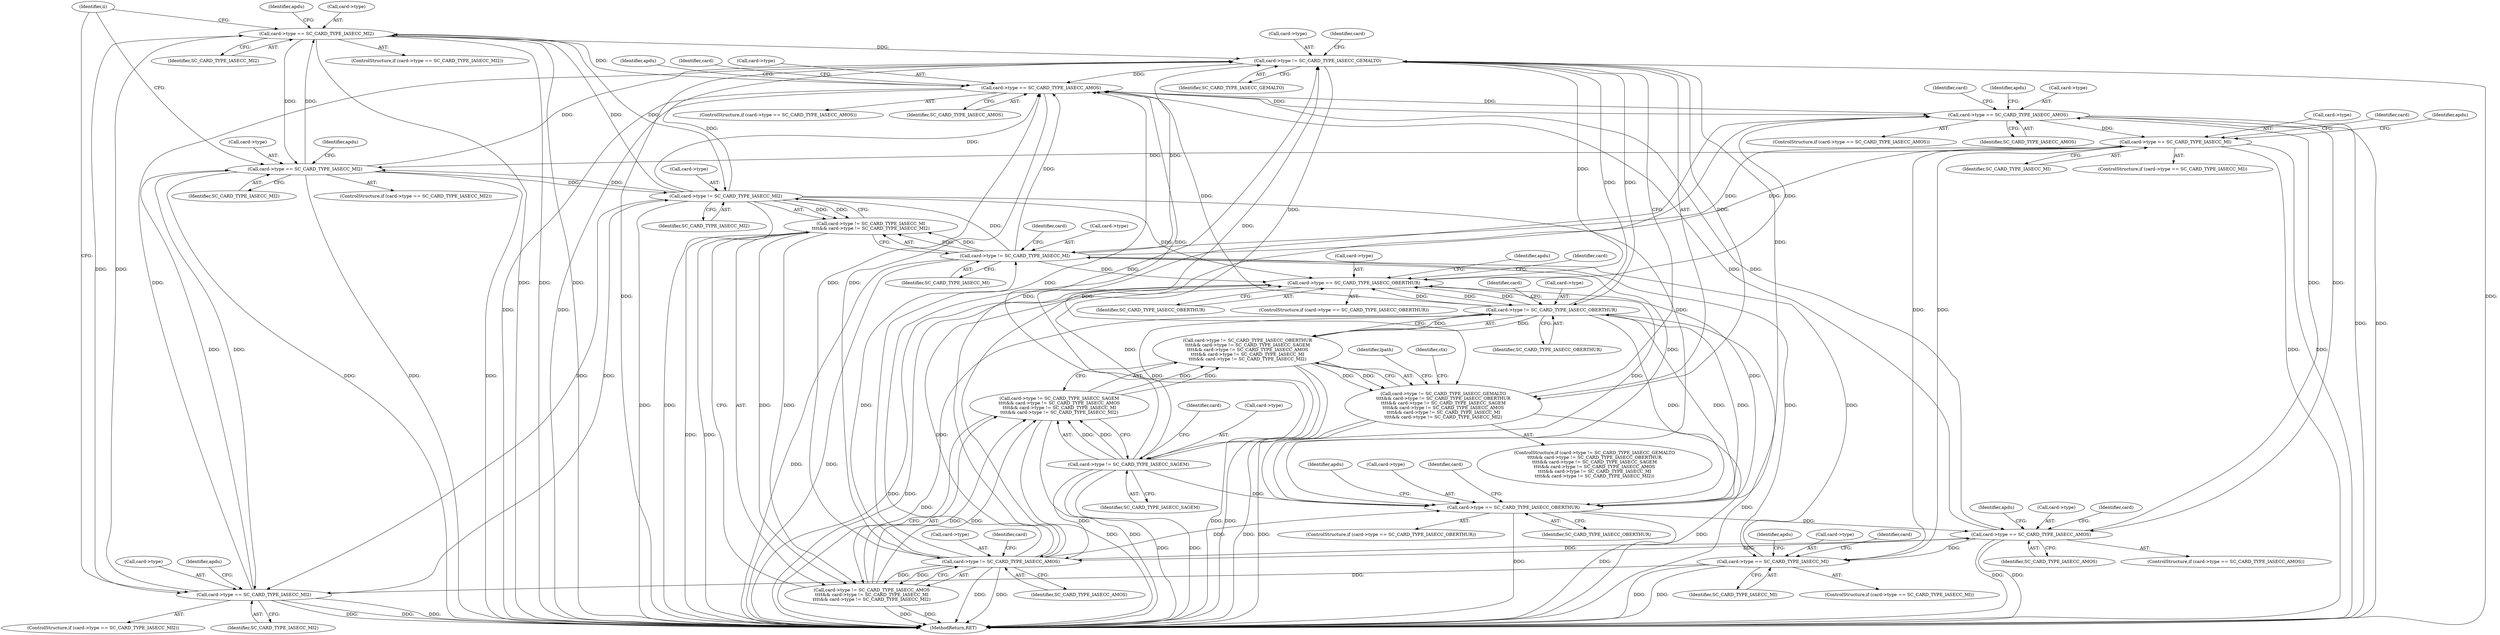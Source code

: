digraph "0_OpenSC_03628449b75a93787eb2359412a3980365dda49b#diff-f8c0128e14031ed9307d47f10f601b54@pointer" {
"1000735" [label="(Call,card->type == SC_CARD_TYPE_IASECC_MI2)"];
"1000724" [label="(Call,card->type == SC_CARD_TYPE_IASECC_AMOS)"];
"1000532" [label="(Call,card->type != SC_CARD_TYPE_IASECC_GEMALTO)"];
"1000622" [label="(Call,card->type == SC_CARD_TYPE_IASECC_MI2)"];
"1000611" [label="(Call,card->type == SC_CARD_TYPE_IASECC_MI)"];
"1000600" [label="(Call,card->type == SC_CARD_TYPE_IASECC_AMOS)"];
"1000583" [label="(Call,card->type == SC_CARD_TYPE_IASECC_OBERTHUR)"];
"1000561" [label="(Call,card->type != SC_CARD_TYPE_IASECC_MI2)"];
"1000556" [label="(Call,card->type != SC_CARD_TYPE_IASECC_MI)"];
"1000550" [label="(Call,card->type != SC_CARD_TYPE_IASECC_AMOS)"];
"1000544" [label="(Call,card->type != SC_CARD_TYPE_IASECC_SAGEM)"];
"1000538" [label="(Call,card->type != SC_CARD_TYPE_IASECC_OBERTHUR)"];
"1000646" [label="(Call,card->type == SC_CARD_TYPE_IASECC_OBERTHUR)"];
"1000657" [label="(Call,card->type == SC_CARD_TYPE_IASECC_AMOS)"];
"1000668" [label="(Call,card->type == SC_CARD_TYPE_IASECC_MI)"];
"1000679" [label="(Call,card->type == SC_CARD_TYPE_IASECC_MI2)"];
"1000735" [label="(Call,card->type == SC_CARD_TYPE_IASECC_MI2)"];
"1000531" [label="(Call,card->type != SC_CARD_TYPE_IASECC_GEMALTO\n\t\t\t\t&& card->type != SC_CARD_TYPE_IASECC_OBERTHUR\n\t\t\t\t&& card->type != SC_CARD_TYPE_IASECC_SAGEM\n\t\t\t\t&& card->type != SC_CARD_TYPE_IASECC_AMOS\n\t\t\t\t&& card->type != SC_CARD_TYPE_IASECC_MI\n\t\t\t\t&& card->type != SC_CARD_TYPE_IASECC_MI2)"];
"1000537" [label="(Call,card->type != SC_CARD_TYPE_IASECC_OBERTHUR\n\t\t\t\t&& card->type != SC_CARD_TYPE_IASECC_SAGEM\n\t\t\t\t&& card->type != SC_CARD_TYPE_IASECC_AMOS\n\t\t\t\t&& card->type != SC_CARD_TYPE_IASECC_MI\n\t\t\t\t&& card->type != SC_CARD_TYPE_IASECC_MI2)"];
"1000543" [label="(Call,card->type != SC_CARD_TYPE_IASECC_SAGEM\n\t\t\t\t&& card->type != SC_CARD_TYPE_IASECC_AMOS\n\t\t\t\t&& card->type != SC_CARD_TYPE_IASECC_MI\n\t\t\t\t&& card->type != SC_CARD_TYPE_IASECC_MI2)"];
"1000549" [label="(Call,card->type != SC_CARD_TYPE_IASECC_AMOS\n\t\t\t\t&& card->type != SC_CARD_TYPE_IASECC_MI\n\t\t\t\t&& card->type != SC_CARD_TYPE_IASECC_MI2)"];
"1000555" [label="(Call,card->type != SC_CARD_TYPE_IASECC_MI\n\t\t\t\t&& card->type != SC_CARD_TYPE_IASECC_MI2)"];
"1000679" [label="(Call,card->type == SC_CARD_TYPE_IASECC_MI2)"];
"1000539" [label="(Call,card->type)"];
"1000567" [label="(Identifier,ctx)"];
"1000604" [label="(Identifier,SC_CARD_TYPE_IASECC_AMOS)"];
"1000668" [label="(Call,card->type == SC_CARD_TYPE_IASECC_MI)"];
"1000599" [label="(ControlStructure,if (card->type == SC_CARD_TYPE_IASECC_AMOS))"];
"1000736" [label="(Call,card->type)"];
"1000657" [label="(Call,card->type == SC_CARD_TYPE_IASECC_AMOS)"];
"1000659" [label="(Identifier,card)"];
"1000661" [label="(Identifier,SC_CARD_TYPE_IASECC_AMOS)"];
"1000664" [label="(Identifier,apdu)"];
"1000734" [label="(ControlStructure,if (card->type == SC_CARD_TYPE_IASECC_MI2))"];
"1000546" [label="(Identifier,card)"];
"1000739" [label="(Identifier,SC_CARD_TYPE_IASECC_MI2)"];
"1000759" [label="(Identifier,ii)"];
"1000602" [label="(Identifier,card)"];
"1000551" [label="(Call,card->type)"];
"1000560" [label="(Identifier,SC_CARD_TYPE_IASECC_MI)"];
"1000540" [label="(Identifier,card)"];
"1000554" [label="(Identifier,SC_CARD_TYPE_IASECC_AMOS)"];
"1000565" [label="(Identifier,SC_CARD_TYPE_IASECC_MI2)"];
"1000563" [label="(Identifier,card)"];
"1000683" [label="(Identifier,SC_CARD_TYPE_IASECC_MI2)"];
"1000612" [label="(Call,card->type)"];
"1000658" [label="(Call,card->type)"];
"1000624" [label="(Identifier,card)"];
"1000680" [label="(Call,card->type)"];
"1000646" [label="(Call,card->type == SC_CARD_TYPE_IASECC_OBERTHUR)"];
"1000675" [label="(Identifier,apdu)"];
"1000536" [label="(Identifier,SC_CARD_TYPE_IASECC_GEMALTO)"];
"1000537" [label="(Call,card->type != SC_CARD_TYPE_IASECC_OBERTHUR\n\t\t\t\t&& card->type != SC_CARD_TYPE_IASECC_SAGEM\n\t\t\t\t&& card->type != SC_CARD_TYPE_IASECC_AMOS\n\t\t\t\t&& card->type != SC_CARD_TYPE_IASECC_MI\n\t\t\t\t&& card->type != SC_CARD_TYPE_IASECC_MI2)"];
"1000557" [label="(Call,card->type)"];
"1000626" [label="(Identifier,SC_CARD_TYPE_IASECC_MI2)"];
"1000629" [label="(Identifier,apdu)"];
"1000670" [label="(Identifier,card)"];
"1000533" [label="(Call,card->type)"];
"1000724" [label="(Call,card->type == SC_CARD_TYPE_IASECC_AMOS)"];
"1000584" [label="(Call,card->type)"];
"1000532" [label="(Call,card->type != SC_CARD_TYPE_IASECC_GEMALTO)"];
"1000591" [label="(Identifier,apdu)"];
"1000731" [label="(Identifier,apdu)"];
"1000573" [label="(Identifier,lpath)"];
"1000530" [label="(ControlStructure,if (card->type != SC_CARD_TYPE_IASECC_GEMALTO\n\t\t\t\t&& card->type != SC_CARD_TYPE_IASECC_OBERTHUR\n\t\t\t\t&& card->type != SC_CARD_TYPE_IASECC_SAGEM\n\t\t\t\t&& card->type != SC_CARD_TYPE_IASECC_AMOS\n\t\t\t\t&& card->type != SC_CARD_TYPE_IASECC_MI\n\t\t\t\t&& card->type != SC_CARD_TYPE_IASECC_MI2))"];
"1000562" [label="(Call,card->type)"];
"1000723" [label="(ControlStructure,if (card->type == SC_CARD_TYPE_IASECC_AMOS))"];
"1000650" [label="(Identifier,SC_CARD_TYPE_IASECC_OBERTHUR)"];
"1000548" [label="(Identifier,SC_CARD_TYPE_IASECC_SAGEM)"];
"1000686" [label="(Identifier,apdu)"];
"1000561" [label="(Call,card->type != SC_CARD_TYPE_IASECC_MI2)"];
"1000555" [label="(Call,card->type != SC_CARD_TYPE_IASECC_MI\n\t\t\t\t&& card->type != SC_CARD_TYPE_IASECC_MI2)"];
"1000615" [label="(Identifier,SC_CARD_TYPE_IASECC_MI)"];
"1000542" [label="(Identifier,SC_CARD_TYPE_IASECC_OBERTHUR)"];
"1000543" [label="(Call,card->type != SC_CARD_TYPE_IASECC_SAGEM\n\t\t\t\t&& card->type != SC_CARD_TYPE_IASECC_AMOS\n\t\t\t\t&& card->type != SC_CARD_TYPE_IASECC_MI\n\t\t\t\t&& card->type != SC_CARD_TYPE_IASECC_MI2)"];
"1000549" [label="(Call,card->type != SC_CARD_TYPE_IASECC_AMOS\n\t\t\t\t&& card->type != SC_CARD_TYPE_IASECC_MI\n\t\t\t\t&& card->type != SC_CARD_TYPE_IASECC_MI2)"];
"1000672" [label="(Identifier,SC_CARD_TYPE_IASECC_MI)"];
"1000601" [label="(Call,card->type)"];
"1000531" [label="(Call,card->type != SC_CARD_TYPE_IASECC_GEMALTO\n\t\t\t\t&& card->type != SC_CARD_TYPE_IASECC_OBERTHUR\n\t\t\t\t&& card->type != SC_CARD_TYPE_IASECC_SAGEM\n\t\t\t\t&& card->type != SC_CARD_TYPE_IASECC_AMOS\n\t\t\t\t&& card->type != SC_CARD_TYPE_IASECC_MI\n\t\t\t\t&& card->type != SC_CARD_TYPE_IASECC_MI2)"];
"1000737" [label="(Identifier,card)"];
"1000735" [label="(Call,card->type == SC_CARD_TYPE_IASECC_MI2)"];
"1000622" [label="(Call,card->type == SC_CARD_TYPE_IASECC_MI2)"];
"1000669" [label="(Call,card->type)"];
"1000618" [label="(Identifier,apdu)"];
"1000725" [label="(Call,card->type)"];
"1000552" [label="(Identifier,card)"];
"1000544" [label="(Call,card->type != SC_CARD_TYPE_IASECC_SAGEM)"];
"1000538" [label="(Call,card->type != SC_CARD_TYPE_IASECC_OBERTHUR)"];
"1000621" [label="(ControlStructure,if (card->type == SC_CARD_TYPE_IASECC_MI2))"];
"1000728" [label="(Identifier,SC_CARD_TYPE_IASECC_AMOS)"];
"1000558" [label="(Identifier,card)"];
"1000610" [label="(ControlStructure,if (card->type == SC_CARD_TYPE_IASECC_MI))"];
"1000667" [label="(ControlStructure,if (card->type == SC_CARD_TYPE_IASECC_MI))"];
"1000550" [label="(Call,card->type != SC_CARD_TYPE_IASECC_AMOS)"];
"1000611" [label="(Call,card->type == SC_CARD_TYPE_IASECC_MI)"];
"1000742" [label="(Identifier,apdu)"];
"1000587" [label="(Identifier,SC_CARD_TYPE_IASECC_OBERTHUR)"];
"1000656" [label="(ControlStructure,if (card->type == SC_CARD_TYPE_IASECC_AMOS))"];
"1000600" [label="(Call,card->type == SC_CARD_TYPE_IASECC_AMOS)"];
"1000645" [label="(ControlStructure,if (card->type == SC_CARD_TYPE_IASECC_OBERTHUR))"];
"1000653" [label="(Identifier,apdu)"];
"1000681" [label="(Identifier,card)"];
"1000613" [label="(Identifier,card)"];
"1001130" [label="(MethodReturn,RET)"];
"1000623" [label="(Call,card->type)"];
"1000607" [label="(Identifier,apdu)"];
"1000545" [label="(Call,card->type)"];
"1000678" [label="(ControlStructure,if (card->type == SC_CARD_TYPE_IASECC_MI2))"];
"1000583" [label="(Call,card->type == SC_CARD_TYPE_IASECC_OBERTHUR)"];
"1000647" [label="(Call,card->type)"];
"1000556" [label="(Call,card->type != SC_CARD_TYPE_IASECC_MI)"];
"1000582" [label="(ControlStructure,if (card->type == SC_CARD_TYPE_IASECC_OBERTHUR))"];
"1000735" -> "1000734"  [label="AST: "];
"1000735" -> "1000739"  [label="CFG: "];
"1000736" -> "1000735"  [label="AST: "];
"1000739" -> "1000735"  [label="AST: "];
"1000742" -> "1000735"  [label="CFG: "];
"1000759" -> "1000735"  [label="CFG: "];
"1000735" -> "1001130"  [label="DDG: "];
"1000735" -> "1001130"  [label="DDG: "];
"1000735" -> "1001130"  [label="DDG: "];
"1000735" -> "1000532"  [label="DDG: "];
"1000735" -> "1000561"  [label="DDG: "];
"1000735" -> "1000622"  [label="DDG: "];
"1000735" -> "1000679"  [label="DDG: "];
"1000724" -> "1000735"  [label="DDG: "];
"1000622" -> "1000735"  [label="DDG: "];
"1000679" -> "1000735"  [label="DDG: "];
"1000561" -> "1000735"  [label="DDG: "];
"1000724" -> "1000723"  [label="AST: "];
"1000724" -> "1000728"  [label="CFG: "];
"1000725" -> "1000724"  [label="AST: "];
"1000728" -> "1000724"  [label="AST: "];
"1000731" -> "1000724"  [label="CFG: "];
"1000737" -> "1000724"  [label="CFG: "];
"1000724" -> "1001130"  [label="DDG: "];
"1000724" -> "1001130"  [label="DDG: "];
"1000724" -> "1000550"  [label="DDG: "];
"1000724" -> "1000600"  [label="DDG: "];
"1000724" -> "1000657"  [label="DDG: "];
"1000532" -> "1000724"  [label="DDG: "];
"1000561" -> "1000724"  [label="DDG: "];
"1000556" -> "1000724"  [label="DDG: "];
"1000550" -> "1000724"  [label="DDG: "];
"1000550" -> "1000724"  [label="DDG: "];
"1000544" -> "1000724"  [label="DDG: "];
"1000538" -> "1000724"  [label="DDG: "];
"1000657" -> "1000724"  [label="DDG: "];
"1000600" -> "1000724"  [label="DDG: "];
"1000532" -> "1000531"  [label="AST: "];
"1000532" -> "1000536"  [label="CFG: "];
"1000533" -> "1000532"  [label="AST: "];
"1000536" -> "1000532"  [label="AST: "];
"1000540" -> "1000532"  [label="CFG: "];
"1000531" -> "1000532"  [label="CFG: "];
"1000532" -> "1001130"  [label="DDG: "];
"1000532" -> "1001130"  [label="DDG: "];
"1000532" -> "1000531"  [label="DDG: "];
"1000532" -> "1000531"  [label="DDG: "];
"1000622" -> "1000532"  [label="DDG: "];
"1000561" -> "1000532"  [label="DDG: "];
"1000550" -> "1000532"  [label="DDG: "];
"1000544" -> "1000532"  [label="DDG: "];
"1000538" -> "1000532"  [label="DDG: "];
"1000679" -> "1000532"  [label="DDG: "];
"1000556" -> "1000532"  [label="DDG: "];
"1000532" -> "1000538"  [label="DDG: "];
"1000532" -> "1000583"  [label="DDG: "];
"1000532" -> "1000646"  [label="DDG: "];
"1000622" -> "1000621"  [label="AST: "];
"1000622" -> "1000626"  [label="CFG: "];
"1000623" -> "1000622"  [label="AST: "];
"1000626" -> "1000622"  [label="AST: "];
"1000629" -> "1000622"  [label="CFG: "];
"1000759" -> "1000622"  [label="CFG: "];
"1000622" -> "1001130"  [label="DDG: "];
"1000622" -> "1001130"  [label="DDG: "];
"1000622" -> "1001130"  [label="DDG: "];
"1000622" -> "1000561"  [label="DDG: "];
"1000611" -> "1000622"  [label="DDG: "];
"1000679" -> "1000622"  [label="DDG: "];
"1000561" -> "1000622"  [label="DDG: "];
"1000622" -> "1000679"  [label="DDG: "];
"1000611" -> "1000610"  [label="AST: "];
"1000611" -> "1000615"  [label="CFG: "];
"1000612" -> "1000611"  [label="AST: "];
"1000615" -> "1000611"  [label="AST: "];
"1000618" -> "1000611"  [label="CFG: "];
"1000624" -> "1000611"  [label="CFG: "];
"1000611" -> "1001130"  [label="DDG: "];
"1000611" -> "1001130"  [label="DDG: "];
"1000611" -> "1000556"  [label="DDG: "];
"1000600" -> "1000611"  [label="DDG: "];
"1000556" -> "1000611"  [label="DDG: "];
"1000668" -> "1000611"  [label="DDG: "];
"1000611" -> "1000668"  [label="DDG: "];
"1000600" -> "1000599"  [label="AST: "];
"1000600" -> "1000604"  [label="CFG: "];
"1000601" -> "1000600"  [label="AST: "];
"1000604" -> "1000600"  [label="AST: "];
"1000607" -> "1000600"  [label="CFG: "];
"1000613" -> "1000600"  [label="CFG: "];
"1000600" -> "1001130"  [label="DDG: "];
"1000600" -> "1001130"  [label="DDG: "];
"1000600" -> "1000550"  [label="DDG: "];
"1000583" -> "1000600"  [label="DDG: "];
"1000550" -> "1000600"  [label="DDG: "];
"1000657" -> "1000600"  [label="DDG: "];
"1000600" -> "1000657"  [label="DDG: "];
"1000583" -> "1000582"  [label="AST: "];
"1000583" -> "1000587"  [label="CFG: "];
"1000584" -> "1000583"  [label="AST: "];
"1000587" -> "1000583"  [label="AST: "];
"1000591" -> "1000583"  [label="CFG: "];
"1000602" -> "1000583"  [label="CFG: "];
"1000583" -> "1001130"  [label="DDG: "];
"1000583" -> "1001130"  [label="DDG: "];
"1000583" -> "1000538"  [label="DDG: "];
"1000561" -> "1000583"  [label="DDG: "];
"1000556" -> "1000583"  [label="DDG: "];
"1000550" -> "1000583"  [label="DDG: "];
"1000544" -> "1000583"  [label="DDG: "];
"1000538" -> "1000583"  [label="DDG: "];
"1000538" -> "1000583"  [label="DDG: "];
"1000646" -> "1000583"  [label="DDG: "];
"1000583" -> "1000646"  [label="DDG: "];
"1000561" -> "1000555"  [label="AST: "];
"1000561" -> "1000565"  [label="CFG: "];
"1000562" -> "1000561"  [label="AST: "];
"1000565" -> "1000561"  [label="AST: "];
"1000555" -> "1000561"  [label="CFG: "];
"1000561" -> "1001130"  [label="DDG: "];
"1000561" -> "1001130"  [label="DDG: "];
"1000561" -> "1000555"  [label="DDG: "];
"1000561" -> "1000555"  [label="DDG: "];
"1000556" -> "1000561"  [label="DDG: "];
"1000679" -> "1000561"  [label="DDG: "];
"1000561" -> "1000646"  [label="DDG: "];
"1000561" -> "1000679"  [label="DDG: "];
"1000556" -> "1000555"  [label="AST: "];
"1000556" -> "1000560"  [label="CFG: "];
"1000557" -> "1000556"  [label="AST: "];
"1000560" -> "1000556"  [label="AST: "];
"1000563" -> "1000556"  [label="CFG: "];
"1000555" -> "1000556"  [label="CFG: "];
"1000556" -> "1001130"  [label="DDG: "];
"1000556" -> "1001130"  [label="DDG: "];
"1000556" -> "1000555"  [label="DDG: "];
"1000556" -> "1000555"  [label="DDG: "];
"1000550" -> "1000556"  [label="DDG: "];
"1000668" -> "1000556"  [label="DDG: "];
"1000556" -> "1000646"  [label="DDG: "];
"1000556" -> "1000668"  [label="DDG: "];
"1000550" -> "1000549"  [label="AST: "];
"1000550" -> "1000554"  [label="CFG: "];
"1000551" -> "1000550"  [label="AST: "];
"1000554" -> "1000550"  [label="AST: "];
"1000558" -> "1000550"  [label="CFG: "];
"1000549" -> "1000550"  [label="CFG: "];
"1000550" -> "1001130"  [label="DDG: "];
"1000550" -> "1001130"  [label="DDG: "];
"1000550" -> "1000549"  [label="DDG: "];
"1000550" -> "1000549"  [label="DDG: "];
"1000544" -> "1000550"  [label="DDG: "];
"1000657" -> "1000550"  [label="DDG: "];
"1000550" -> "1000646"  [label="DDG: "];
"1000550" -> "1000657"  [label="DDG: "];
"1000544" -> "1000543"  [label="AST: "];
"1000544" -> "1000548"  [label="CFG: "];
"1000545" -> "1000544"  [label="AST: "];
"1000548" -> "1000544"  [label="AST: "];
"1000552" -> "1000544"  [label="CFG: "];
"1000543" -> "1000544"  [label="CFG: "];
"1000544" -> "1001130"  [label="DDG: "];
"1000544" -> "1001130"  [label="DDG: "];
"1000544" -> "1000543"  [label="DDG: "];
"1000544" -> "1000543"  [label="DDG: "];
"1000538" -> "1000544"  [label="DDG: "];
"1000544" -> "1000646"  [label="DDG: "];
"1000538" -> "1000537"  [label="AST: "];
"1000538" -> "1000542"  [label="CFG: "];
"1000539" -> "1000538"  [label="AST: "];
"1000542" -> "1000538"  [label="AST: "];
"1000546" -> "1000538"  [label="CFG: "];
"1000537" -> "1000538"  [label="CFG: "];
"1000538" -> "1001130"  [label="DDG: "];
"1000538" -> "1001130"  [label="DDG: "];
"1000538" -> "1000537"  [label="DDG: "];
"1000538" -> "1000537"  [label="DDG: "];
"1000646" -> "1000538"  [label="DDG: "];
"1000538" -> "1000646"  [label="DDG: "];
"1000538" -> "1000646"  [label="DDG: "];
"1000646" -> "1000645"  [label="AST: "];
"1000646" -> "1000650"  [label="CFG: "];
"1000647" -> "1000646"  [label="AST: "];
"1000650" -> "1000646"  [label="AST: "];
"1000653" -> "1000646"  [label="CFG: "];
"1000659" -> "1000646"  [label="CFG: "];
"1000646" -> "1001130"  [label="DDG: "];
"1000646" -> "1001130"  [label="DDG: "];
"1000646" -> "1000657"  [label="DDG: "];
"1000657" -> "1000656"  [label="AST: "];
"1000657" -> "1000661"  [label="CFG: "];
"1000658" -> "1000657"  [label="AST: "];
"1000661" -> "1000657"  [label="AST: "];
"1000664" -> "1000657"  [label="CFG: "];
"1000670" -> "1000657"  [label="CFG: "];
"1000657" -> "1001130"  [label="DDG: "];
"1000657" -> "1001130"  [label="DDG: "];
"1000657" -> "1000668"  [label="DDG: "];
"1000668" -> "1000667"  [label="AST: "];
"1000668" -> "1000672"  [label="CFG: "];
"1000669" -> "1000668"  [label="AST: "];
"1000672" -> "1000668"  [label="AST: "];
"1000675" -> "1000668"  [label="CFG: "];
"1000681" -> "1000668"  [label="CFG: "];
"1000668" -> "1001130"  [label="DDG: "];
"1000668" -> "1001130"  [label="DDG: "];
"1000668" -> "1000679"  [label="DDG: "];
"1000679" -> "1000678"  [label="AST: "];
"1000679" -> "1000683"  [label="CFG: "];
"1000680" -> "1000679"  [label="AST: "];
"1000683" -> "1000679"  [label="AST: "];
"1000686" -> "1000679"  [label="CFG: "];
"1000759" -> "1000679"  [label="CFG: "];
"1000679" -> "1001130"  [label="DDG: "];
"1000679" -> "1001130"  [label="DDG: "];
"1000679" -> "1001130"  [label="DDG: "];
"1000531" -> "1000530"  [label="AST: "];
"1000531" -> "1000537"  [label="CFG: "];
"1000537" -> "1000531"  [label="AST: "];
"1000567" -> "1000531"  [label="CFG: "];
"1000573" -> "1000531"  [label="CFG: "];
"1000531" -> "1001130"  [label="DDG: "];
"1000531" -> "1001130"  [label="DDG: "];
"1000531" -> "1001130"  [label="DDG: "];
"1000537" -> "1000531"  [label="DDG: "];
"1000537" -> "1000531"  [label="DDG: "];
"1000537" -> "1000543"  [label="CFG: "];
"1000543" -> "1000537"  [label="AST: "];
"1000537" -> "1001130"  [label="DDG: "];
"1000537" -> "1001130"  [label="DDG: "];
"1000543" -> "1000537"  [label="DDG: "];
"1000543" -> "1000537"  [label="DDG: "];
"1000543" -> "1000549"  [label="CFG: "];
"1000549" -> "1000543"  [label="AST: "];
"1000543" -> "1001130"  [label="DDG: "];
"1000543" -> "1001130"  [label="DDG: "];
"1000549" -> "1000543"  [label="DDG: "];
"1000549" -> "1000543"  [label="DDG: "];
"1000549" -> "1000555"  [label="CFG: "];
"1000555" -> "1000549"  [label="AST: "];
"1000549" -> "1001130"  [label="DDG: "];
"1000549" -> "1001130"  [label="DDG: "];
"1000555" -> "1000549"  [label="DDG: "];
"1000555" -> "1000549"  [label="DDG: "];
"1000555" -> "1001130"  [label="DDG: "];
"1000555" -> "1001130"  [label="DDG: "];
}
